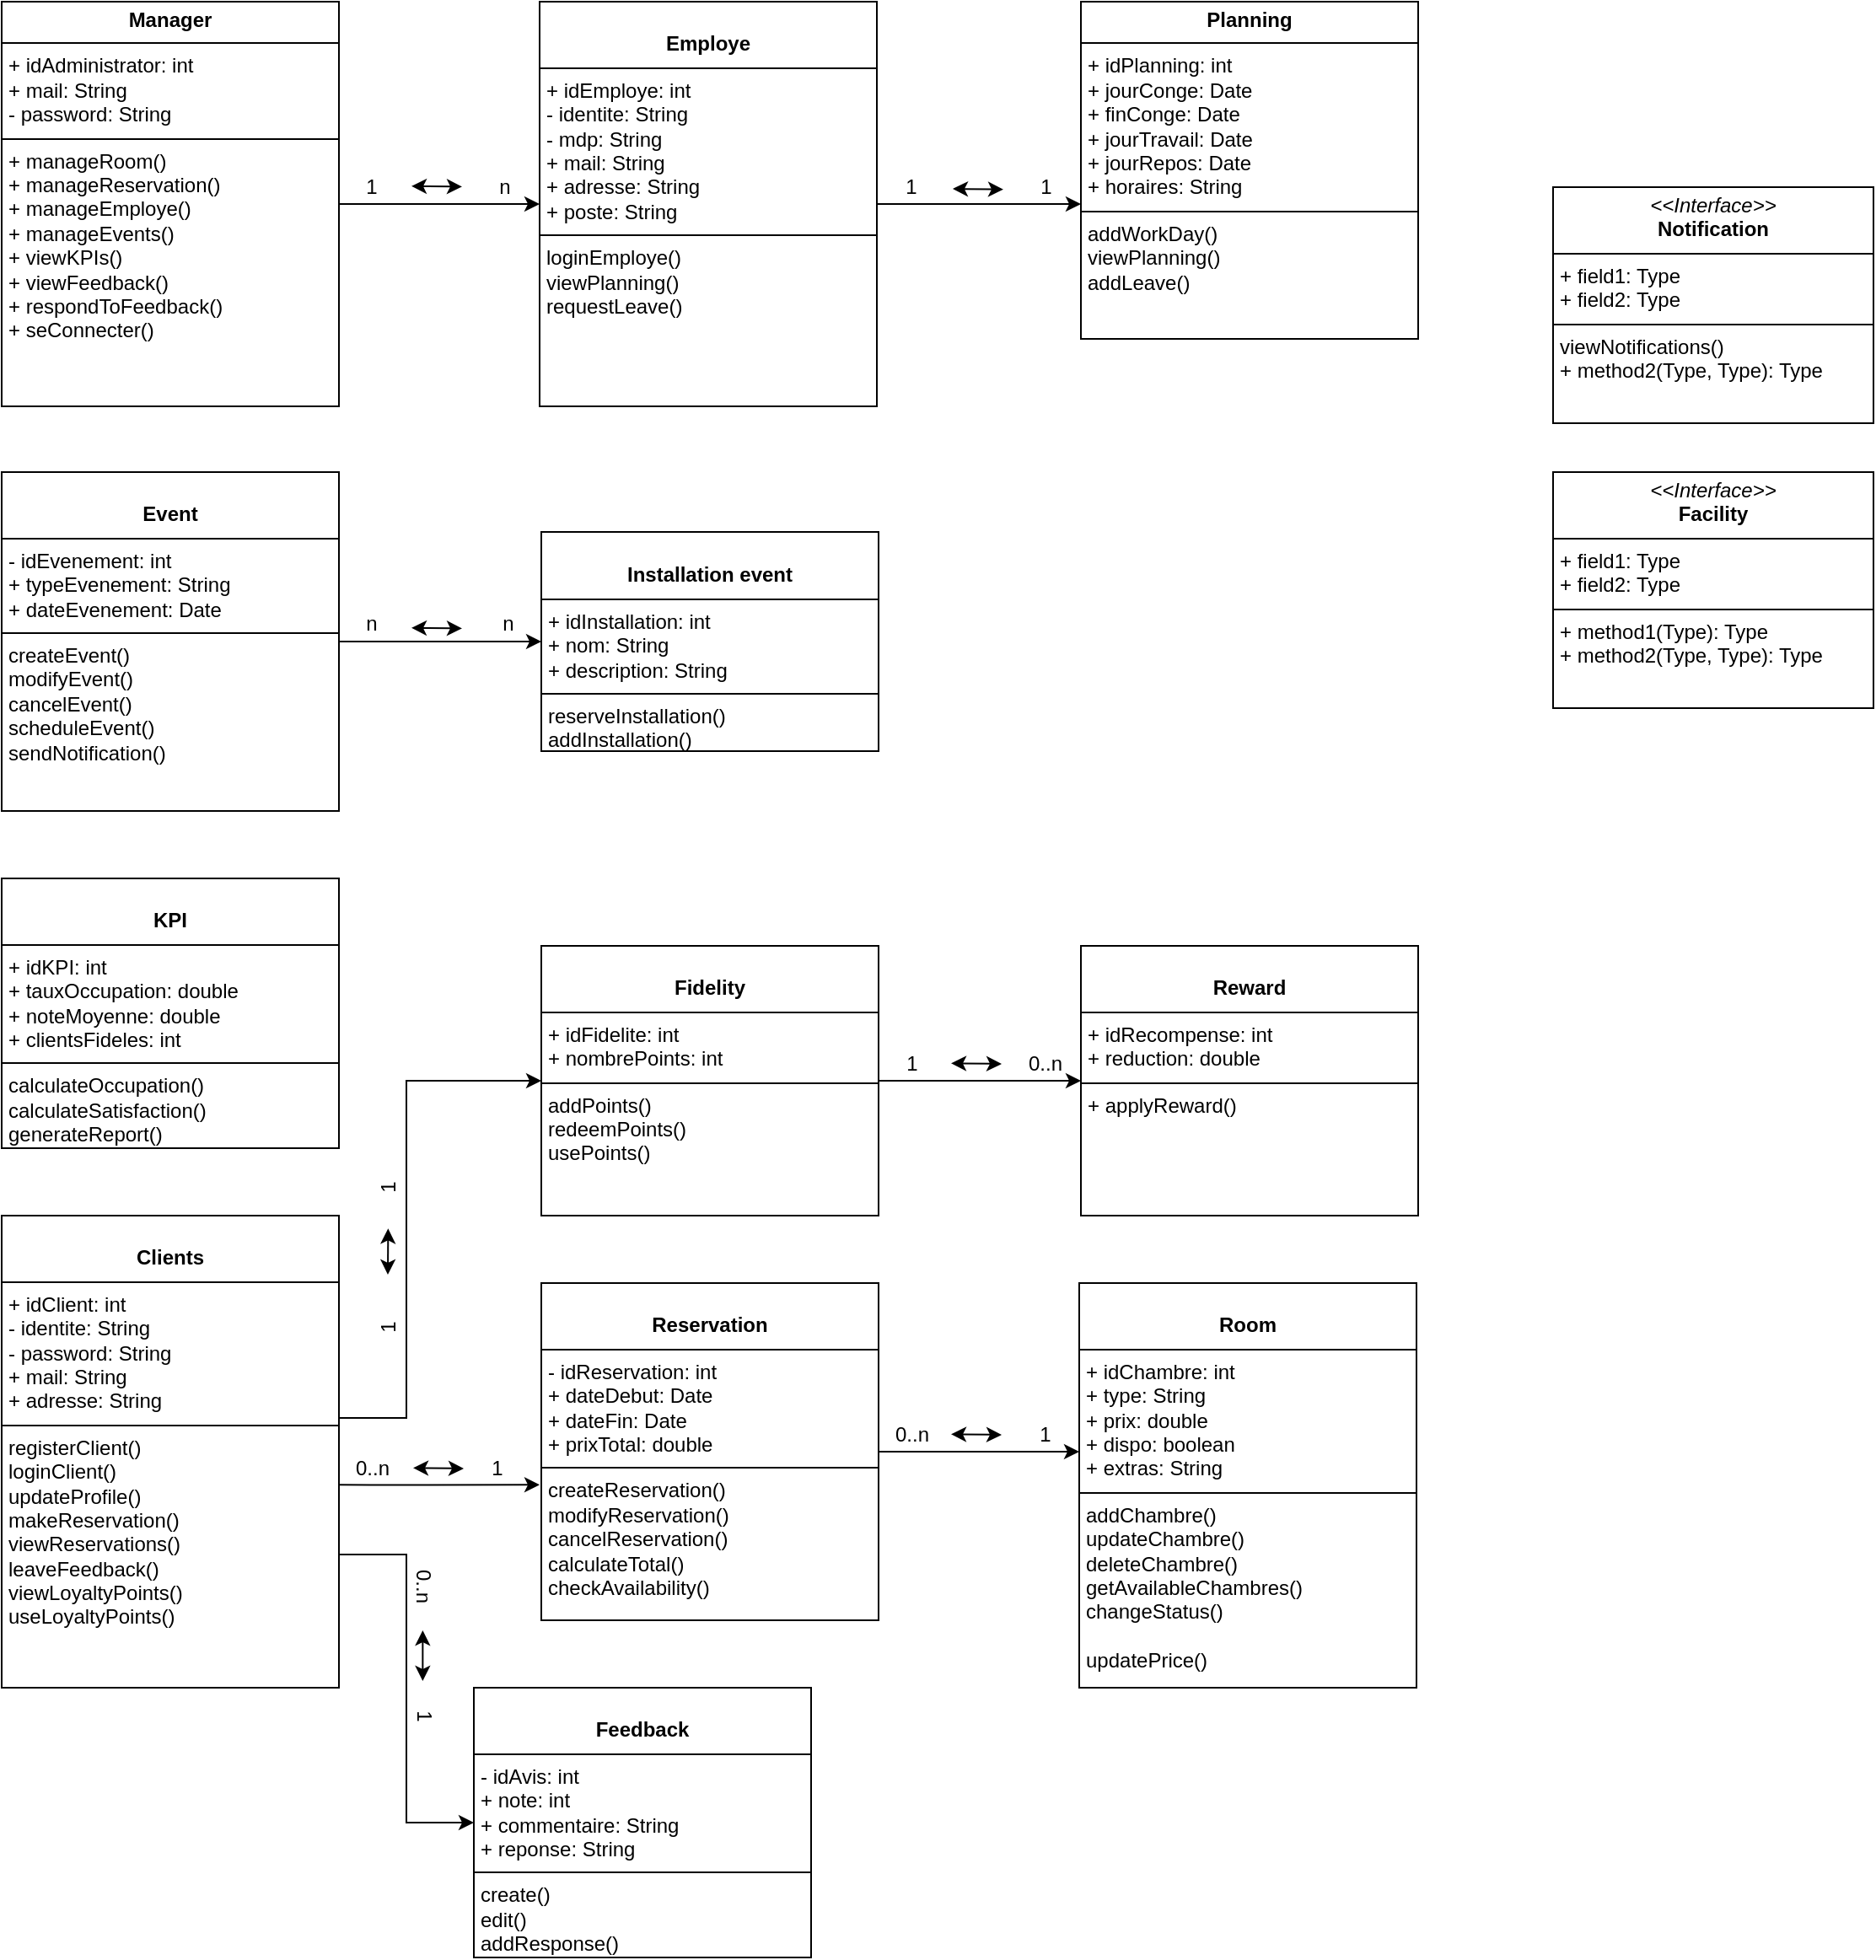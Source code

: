 <mxfile version="28.2.3">
  <diagram name="Сторінка-1" id="E3r3hzJTQNsOUHttEKXV">
    <mxGraphModel dx="2692" dy="1122" grid="1" gridSize="10" guides="1" tooltips="1" connect="1" arrows="1" fold="1" page="1" pageScale="1" pageWidth="1169" pageHeight="827" math="0" shadow="0">
      <root>
        <mxCell id="0" />
        <mxCell id="1" parent="0" />
        <mxCell id="elj1UtVELgHaL0RY3sIc-21" style="edgeStyle=orthogonalEdgeStyle;rounded=0;orthogonalLoop=1;jettySize=auto;html=1;entryX=0;entryY=0.5;entryDx=0;entryDy=0;exitX=0.99;exitY=0.718;exitDx=0;exitDy=0;exitPerimeter=0;" edge="1" parent="1" source="elj1UtVELgHaL0RY3sIc-2" target="elj1UtVELgHaL0RY3sIc-5">
          <mxGeometry relative="1" as="geometry" />
        </mxCell>
        <mxCell id="elj1UtVELgHaL0RY3sIc-22" style="edgeStyle=orthogonalEdgeStyle;rounded=0;orthogonalLoop=1;jettySize=auto;html=1;entryX=0;entryY=0.5;entryDx=0;entryDy=0;" edge="1" parent="1" source="elj1UtVELgHaL0RY3sIc-2" target="elj1UtVELgHaL0RY3sIc-10">
          <mxGeometry relative="1" as="geometry">
            <Array as="points">
              <mxPoint x="280" y="880" />
              <mxPoint x="280" y="680" />
            </Array>
          </mxGeometry>
        </mxCell>
        <mxCell id="elj1UtVELgHaL0RY3sIc-29" style="edgeStyle=orthogonalEdgeStyle;rounded=0;orthogonalLoop=1;jettySize=auto;html=1;entryX=0;entryY=0.5;entryDx=0;entryDy=0;" edge="1" parent="1">
          <mxGeometry relative="1" as="geometry">
            <mxPoint x="239" y="919.68" as="sourcePoint" />
            <mxPoint x="359" y="919.68" as="targetPoint" />
            <Array as="points">
              <mxPoint x="259" y="919.68" />
              <mxPoint x="259" y="919.68" />
            </Array>
          </mxGeometry>
        </mxCell>
        <mxCell id="elj1UtVELgHaL0RY3sIc-2" value="&lt;p style=&quot;margin:0px;margin-top:4px;text-align:center;&quot;&gt;&lt;br&gt;&lt;b&gt;Clients&lt;/b&gt;&lt;/p&gt;&lt;hr size=&quot;1&quot; style=&quot;border-style:solid;&quot;&gt;&lt;p style=&quot;margin:0px;margin-left:4px;&quot;&gt;+ idClient: int&lt;/p&gt;&lt;p style=&quot;margin:0px;margin-left:4px;&quot;&gt;- identite: String&lt;/p&gt;&lt;p style=&quot;margin:0px;margin-left:4px;&quot;&gt;- password: String&lt;/p&gt;&lt;p style=&quot;margin:0px;margin-left:4px;&quot;&gt;&lt;span style=&quot;background-color: transparent; color: light-dark(rgb(0, 0, 0), rgb(255, 255, 255));&quot;&gt;+ mail: String&lt;/span&gt;&lt;/p&gt;&lt;p style=&quot;margin:0px;margin-left:4px;&quot;&gt;+ adresse: String&lt;/p&gt;&lt;hr size=&quot;1&quot; style=&quot;border-style:solid;&quot;&gt;&lt;p style=&quot;margin:0px;margin-left:4px;&quot;&gt;register&lt;span style=&quot;background-color: transparent; color: light-dark(rgb(0, 0, 0), rgb(255, 255, 255));&quot;&gt;Client&lt;/span&gt;&lt;span style=&quot;background-color: transparent; color: light-dark(rgb(0, 0, 0), rgb(255, 255, 255));&quot;&gt;()&lt;/span&gt;&lt;/p&gt;&lt;p style=&quot;margin:0px;margin-left:4px;&quot;&gt;login&lt;span style=&quot;background-color: transparent; color: light-dark(rgb(0, 0, 0), rgb(255, 255, 255));&quot;&gt;Client&lt;/span&gt;&lt;span style=&quot;background-color: transparent; color: light-dark(rgb(0, 0, 0), rgb(255, 255, 255));&quot;&gt;()&lt;/span&gt;&lt;/p&gt;&lt;p style=&quot;margin:0px;margin-left:4px;&quot;&gt;updateProfile()&lt;/p&gt;&lt;p style=&quot;margin:0px;margin-left:4px;&quot;&gt;makeReservation()&amp;nbsp;&lt;/p&gt;&lt;p style=&quot;margin:0px;margin-left:4px;&quot;&gt;viewReservations()&lt;/p&gt;&lt;p style=&quot;margin:0px;margin-left:4px;&quot;&gt;leaveFeedback()&lt;/p&gt;&lt;p style=&quot;margin:0px;margin-left:4px;&quot;&gt;viewLoyaltyPoints()&lt;/p&gt;&lt;p style=&quot;margin:0px;margin-left:4px;&quot;&gt;&lt;span style=&quot;background-color: transparent; color: light-dark(rgb(0, 0, 0), rgb(255, 255, 255));&quot;&gt;useLoyaltyPoints()&amp;nbsp;&lt;/span&gt;&lt;/p&gt;" style="verticalAlign=top;align=left;overflow=fill;html=1;whiteSpace=wrap;" vertex="1" parent="1">
          <mxGeometry x="40" y="760" width="200" height="280" as="geometry" />
        </mxCell>
        <mxCell id="elj1UtVELgHaL0RY3sIc-17" value="" style="edgeStyle=orthogonalEdgeStyle;rounded=0;orthogonalLoop=1;jettySize=auto;html=1;" edge="1" parent="1" source="elj1UtVELgHaL0RY3sIc-3" target="elj1UtVELgHaL0RY3sIc-11">
          <mxGeometry relative="1" as="geometry">
            <Array as="points">
              <mxPoint x="670" y="160" />
              <mxPoint x="670" y="160" />
            </Array>
          </mxGeometry>
        </mxCell>
        <mxCell id="elj1UtVELgHaL0RY3sIc-3" value="&lt;p style=&quot;margin:0px;margin-top:4px;text-align:center;&quot;&gt;&lt;br&gt;&lt;b&gt;Employe&lt;/b&gt;&lt;/p&gt;&lt;hr size=&quot;1&quot; style=&quot;border-style:solid;&quot;&gt;&lt;p style=&quot;margin:0px;margin-left:4px;&quot;&gt;+ idEmploye: int&lt;/p&gt;&lt;p style=&quot;margin:0px;margin-left:4px;&quot;&gt;- identite: String&lt;/p&gt;&lt;p style=&quot;margin:0px;margin-left:4px;&quot;&gt;- mdp: String&lt;/p&gt;&lt;p style=&quot;margin:0px;margin-left:4px;&quot;&gt;&lt;span style=&quot;background-color: transparent; color: light-dark(rgb(0, 0, 0), rgb(255, 255, 255));&quot;&gt;+ mail: String&lt;/span&gt;&lt;/p&gt;&lt;p style=&quot;margin:0px;margin-left:4px;&quot;&gt;&lt;span style=&quot;background-color: transparent; color: light-dark(rgb(0, 0, 0), rgb(255, 255, 255));&quot;&gt;+ adresse: String&lt;/span&gt;&lt;/p&gt;&lt;p style=&quot;margin:0px;margin-left:4px;&quot;&gt;&lt;span style=&quot;background-color: transparent; color: light-dark(rgb(0, 0, 0), rgb(255, 255, 255));&quot;&gt;+ poste: String&lt;/span&gt;&lt;/p&gt;&lt;hr size=&quot;1&quot; style=&quot;border-style:solid;&quot;&gt;&lt;p style=&quot;margin:0px;margin-left:4px;&quot;&gt;&lt;span style=&quot;background-color: transparent; color: light-dark(rgb(0, 0, 0), rgb(255, 255, 255));&quot;&gt;login&lt;/span&gt;&lt;span style=&quot;background-color: transparent; color: light-dark(rgb(0, 0, 0), rgb(255, 255, 255)); text-align: center;&quot;&gt;Employe&lt;/span&gt;&lt;span style=&quot;background-color: transparent; color: light-dark(rgb(0, 0, 0), rgb(255, 255, 255));&quot;&gt;()&amp;nbsp;&lt;/span&gt;&lt;/p&gt;&lt;p style=&quot;margin:0px;margin-left:4px;&quot;&gt;viewPlanning()&lt;/p&gt;&lt;p style=&quot;margin:0px;margin-left:4px;&quot;&gt;requestLeave()&amp;nbsp;&lt;/p&gt;&lt;p style=&quot;margin:0px;margin-left:4px;&quot;&gt;&lt;br&gt;&lt;/p&gt;" style="verticalAlign=top;align=left;overflow=fill;html=1;whiteSpace=wrap;" vertex="1" parent="1">
          <mxGeometry x="359" y="40" width="200" height="240" as="geometry" />
        </mxCell>
        <mxCell id="elj1UtVELgHaL0RY3sIc-16" value="" style="edgeStyle=orthogonalEdgeStyle;rounded=0;orthogonalLoop=1;jettySize=auto;html=1;" edge="1" parent="1" source="elj1UtVELgHaL0RY3sIc-4" target="elj1UtVELgHaL0RY3sIc-3">
          <mxGeometry relative="1" as="geometry" />
        </mxCell>
        <mxCell id="elj1UtVELgHaL0RY3sIc-4" value="&lt;p style=&quot;margin:0px;margin-top:4px;text-align:center;&quot;&gt;&lt;b&gt;Manager&lt;/b&gt;&lt;/p&gt;&lt;hr size=&quot;1&quot; style=&quot;border-style:solid;&quot;&gt;&lt;p style=&quot;margin:0px;margin-left:4px;&quot;&gt;+ idAdministrator: int&lt;br&gt;+&amp;nbsp;&lt;span style=&quot;background-color: transparent;&quot;&gt;mail: String&lt;/span&gt;&lt;/p&gt;&lt;p style=&quot;margin:0px;margin-left:4px;&quot;&gt;&lt;span style=&quot;background-color: transparent; color: light-dark(rgb(0, 0, 0), rgb(255, 255, 255));&quot;&gt;- password: String&lt;/span&gt;&lt;/p&gt;&lt;hr size=&quot;1&quot; style=&quot;border-style:solid;&quot;&gt;&lt;p style=&quot;margin:0px;margin-left:4px;&quot;&gt;+ manageRoom()&lt;br&gt;+&amp;nbsp;&lt;span style=&quot;background-color: transparent; color: light-dark(rgb(0, 0, 0), rgb(255, 255, 255));&quot;&gt;manageReservation()&lt;/span&gt;&lt;/p&gt;&lt;p style=&quot;margin:0px;margin-left:4px;&quot;&gt;+ manageEmploye()&lt;span style=&quot;background-color: transparent; color: light-dark(rgb(0, 0, 0), rgb(255, 255, 255));&quot;&gt;&lt;/span&gt;&lt;/p&gt;&lt;p style=&quot;margin:0px;margin-left:4px;&quot;&gt;+ manageEvents()&amp;nbsp;&lt;/p&gt;&lt;p style=&quot;margin:0px;margin-left:4px;&quot;&gt;+ viewKPIs()&lt;/p&gt;&lt;p style=&quot;margin:0px;margin-left:4px;&quot;&gt;+ viewFeedback()&amp;nbsp;&lt;/p&gt;&lt;p style=&quot;margin:0px;margin-left:4px;&quot;&gt;+ respondToFeedback()&lt;/p&gt;&lt;p style=&quot;margin:0px;margin-left:4px;&quot;&gt;&lt;span style=&quot;background-color: transparent; color: light-dark(rgb(0, 0, 0), rgb(255, 255, 255));&quot;&gt;+ seConnecter()&lt;/span&gt;&lt;/p&gt;&lt;p style=&quot;margin:0px;margin-left:4px;&quot;&gt;&lt;br&gt;&lt;/p&gt;" style="verticalAlign=top;align=left;overflow=fill;html=1;whiteSpace=wrap;" vertex="1" parent="1">
          <mxGeometry x="40" y="40" width="200" height="240" as="geometry" />
        </mxCell>
        <mxCell id="elj1UtVELgHaL0RY3sIc-5" value="&lt;p style=&quot;margin:0px;margin-top:4px;text-align:center;&quot;&gt;&lt;br&gt;&lt;b&gt;Feedback&lt;/b&gt;&lt;/p&gt;&lt;hr size=&quot;1&quot; style=&quot;border-style:solid;&quot;&gt;&lt;p style=&quot;margin:0px;margin-left:4px;&quot;&gt;- idAvis: int&lt;/p&gt;&lt;p style=&quot;margin:0px;margin-left:4px;&quot;&gt;&lt;span style=&quot;background-color: transparent; color: light-dark(rgb(0, 0, 0), rgb(255, 255, 255));&quot;&gt;+ note: int&lt;/span&gt;&lt;/p&gt;&lt;p style=&quot;margin:0px;margin-left:4px;&quot;&gt;&lt;span style=&quot;background-color: transparent; color: light-dark(rgb(0, 0, 0), rgb(255, 255, 255));&quot;&gt;+ commentaire: String&lt;/span&gt;&lt;/p&gt;&lt;p style=&quot;margin:0px;margin-left:4px;&quot;&gt;&lt;span style=&quot;background-color: transparent; color: light-dark(rgb(0, 0, 0), rgb(255, 255, 255));&quot;&gt;+ reponse: String&lt;/span&gt;&lt;/p&gt;&lt;hr size=&quot;1&quot; style=&quot;border-style:solid;&quot;&gt;&lt;p style=&quot;margin:0px;margin-left:4px;&quot;&gt;create()&amp;nbsp;&lt;/p&gt;&lt;p style=&quot;margin:0px;margin-left:4px;&quot;&gt;edit()&amp;nbsp;&lt;/p&gt;&lt;p style=&quot;margin:0px;margin-left:4px;&quot;&gt;addResponse()&amp;nbsp;&lt;/p&gt;" style="verticalAlign=top;align=left;overflow=fill;html=1;whiteSpace=wrap;" vertex="1" parent="1">
          <mxGeometry x="320" y="1040" width="200" height="160" as="geometry" />
        </mxCell>
        <mxCell id="elj1UtVELgHaL0RY3sIc-23" value="" style="edgeStyle=orthogonalEdgeStyle;rounded=0;orthogonalLoop=1;jettySize=auto;html=1;" edge="1" parent="1" source="elj1UtVELgHaL0RY3sIc-6" target="elj1UtVELgHaL0RY3sIc-8">
          <mxGeometry relative="1" as="geometry">
            <Array as="points">
              <mxPoint x="550" y="920" />
              <mxPoint x="550" y="920" />
            </Array>
          </mxGeometry>
        </mxCell>
        <mxCell id="elj1UtVELgHaL0RY3sIc-6" value="&lt;p style=&quot;margin:0px;margin-top:4px;text-align:center;&quot;&gt;&lt;br&gt;&lt;b&gt;Reservation&lt;/b&gt;&lt;/p&gt;&lt;hr size=&quot;1&quot; style=&quot;border-style:solid;&quot;&gt;&lt;p style=&quot;margin:0px;margin-left:4px;&quot;&gt;- idReservation: int&lt;/p&gt;&lt;p style=&quot;margin:0px;margin-left:4px;&quot;&gt;+ dateDebut: Date&lt;/p&gt;&lt;p style=&quot;margin:0px;margin-left:4px;&quot;&gt;&lt;span style=&quot;background-color: transparent; color: light-dark(rgb(0, 0, 0), rgb(255, 255, 255));&quot;&gt;+ dateFin: Date&lt;/span&gt;&lt;/p&gt;&lt;p style=&quot;margin:0px;margin-left:4px;&quot;&gt;&lt;span style=&quot;background-color: transparent; color: light-dark(rgb(0, 0, 0), rgb(255, 255, 255));&quot;&gt;+ prixTotal: double&lt;/span&gt;&lt;/p&gt;&lt;hr size=&quot;1&quot; style=&quot;border-style:solid;&quot;&gt;&lt;p style=&quot;margin:0px;margin-left:4px;&quot;&gt;createReservation()&lt;/p&gt;&lt;p style=&quot;margin:0px;margin-left:4px;&quot;&gt;&lt;span style=&quot;background-color: transparent; color: light-dark(rgb(0, 0, 0), rgb(255, 255, 255));&quot;&gt;modify&lt;/span&gt;&lt;span style=&quot;background-color: transparent;&quot;&gt;Reservation&lt;/span&gt;&lt;span style=&quot;background-color: transparent; color: light-dark(rgb(0, 0, 0), rgb(255, 255, 255));&quot;&gt;()&lt;/span&gt;&lt;/p&gt;&lt;p style=&quot;margin:0px;margin-left:4px;&quot;&gt;cancelReservation()&lt;/p&gt;&lt;p style=&quot;margin:0px;margin-left:4px;&quot;&gt;calculateTotal()&amp;nbsp;&lt;/p&gt;&lt;p style=&quot;margin:0px;margin-left:4px;&quot;&gt;checkAvailability()&lt;/p&gt;" style="verticalAlign=top;align=left;overflow=fill;html=1;whiteSpace=wrap;" vertex="1" parent="1">
          <mxGeometry x="360" y="800" width="200" height="200" as="geometry" />
        </mxCell>
        <mxCell id="elj1UtVELgHaL0RY3sIc-18" value="" style="edgeStyle=orthogonalEdgeStyle;rounded=0;orthogonalLoop=1;jettySize=auto;html=1;" edge="1" parent="1" source="elj1UtVELgHaL0RY3sIc-7" target="elj1UtVELgHaL0RY3sIc-14">
          <mxGeometry relative="1" as="geometry" />
        </mxCell>
        <mxCell id="elj1UtVELgHaL0RY3sIc-7" value="&lt;p style=&quot;margin:0px;margin-top:4px;text-align:center;&quot;&gt;&lt;br&gt;&lt;b&gt;Event&lt;/b&gt;&lt;/p&gt;&lt;hr size=&quot;1&quot; style=&quot;border-style:solid;&quot;&gt;&lt;p style=&quot;margin:0px;margin-left:4px;&quot;&gt;- idEvenement: int&lt;/p&gt;&lt;p style=&quot;margin:0px;margin-left:4px;&quot;&gt;+ typeEvenement: String&lt;/p&gt;&lt;p style=&quot;margin:0px;margin-left:4px;&quot;&gt;&lt;span style=&quot;background-color: transparent; color: light-dark(rgb(0, 0, 0), rgb(255, 255, 255));&quot;&gt;+ dateEvenement: Date&lt;/span&gt;&lt;/p&gt;&lt;hr size=&quot;1&quot; style=&quot;border-style:solid;&quot;&gt;&lt;p style=&quot;margin:0px;margin-left:4px;&quot;&gt;createEvent()&amp;nbsp;&lt;/p&gt;&lt;p style=&quot;margin:0px;margin-left:4px;&quot;&gt;modifyEvent()&amp;nbsp;&lt;/p&gt;&lt;p style=&quot;margin:0px;margin-left:4px;&quot;&gt;cancelEvent()&amp;nbsp;&lt;/p&gt;&lt;p style=&quot;margin:0px;margin-left:4px;&quot;&gt;scheduleEvent()&lt;/p&gt;&lt;p style=&quot;margin:0px;margin-left:4px;&quot;&gt;sendNotification()&lt;/p&gt;" style="verticalAlign=top;align=left;overflow=fill;html=1;whiteSpace=wrap;" vertex="1" parent="1">
          <mxGeometry x="40" y="319" width="200" height="201" as="geometry" />
        </mxCell>
        <mxCell id="elj1UtVELgHaL0RY3sIc-8" value="&lt;p style=&quot;margin:0px;margin-top:4px;text-align:center;&quot;&gt;&lt;br&gt;&lt;b&gt;Room&lt;/b&gt;&lt;/p&gt;&lt;hr size=&quot;1&quot; style=&quot;border-style:solid;&quot;&gt;&lt;p style=&quot;margin:0px;margin-left:4px;&quot;&gt;+ idChambre: int&lt;/p&gt;&lt;p style=&quot;margin:0px;margin-left:4px;&quot;&gt;+ type: String&lt;/p&gt;&lt;p style=&quot;margin:0px;margin-left:4px;&quot;&gt;+ prix: double&lt;/p&gt;&lt;p style=&quot;margin:0px;margin-left:4px;&quot;&gt;+ dispo: boolean&lt;/p&gt;&lt;p style=&quot;margin:0px;margin-left:4px;&quot;&gt;+ extras: String&lt;/p&gt;&lt;hr size=&quot;1&quot; style=&quot;border-style:solid;&quot;&gt;&lt;p style=&quot;margin:0px;margin-left:4px;&quot;&gt;addChambre()&lt;/p&gt;&lt;p style=&quot;margin:0px;margin-left:4px;&quot;&gt;updateChambre()&lt;/p&gt;&lt;p style=&quot;margin:0px;margin-left:4px;&quot;&gt;deleteChambre()&lt;/p&gt;&lt;p style=&quot;margin:0px;margin-left:4px;&quot;&gt;getAvailableChambres()&lt;/p&gt;&lt;p style=&quot;margin:0px;margin-left:4px;&quot;&gt;changeStatus()&lt;/p&gt;&lt;p style=&quot;margin:0px;margin-left:4px;&quot;&gt;&lt;br&gt;&lt;/p&gt;&lt;p style=&quot;margin:0px;margin-left:4px;&quot;&gt;&lt;span style=&quot;background-color: transparent; color: light-dark(rgb(0, 0, 0), rgb(255, 255, 255));&quot;&gt;updatePrice()&amp;nbsp;&lt;/span&gt;&lt;/p&gt;" style="verticalAlign=top;align=left;overflow=fill;html=1;whiteSpace=wrap;" vertex="1" parent="1">
          <mxGeometry x="679" y="800" width="200" height="240" as="geometry" />
        </mxCell>
        <mxCell id="elj1UtVELgHaL0RY3sIc-9" value="&lt;p style=&quot;margin:0px;margin-top:4px;text-align:center;&quot;&gt;&lt;i&gt;&amp;lt;&amp;lt;Interface&amp;gt;&amp;gt;&lt;/i&gt;&lt;br&gt;&lt;b&gt;Facility&lt;/b&gt;&lt;/p&gt;&lt;hr size=&quot;1&quot; style=&quot;border-style:solid;&quot;&gt;&lt;p style=&quot;margin:0px;margin-left:4px;&quot;&gt;+ field1: Type&lt;br&gt;+ field2: Type&lt;/p&gt;&lt;hr size=&quot;1&quot; style=&quot;border-style:solid;&quot;&gt;&lt;p style=&quot;margin:0px;margin-left:4px;&quot;&gt;+ method1(Type): Type&lt;br&gt;+ method2(Type, Type): Type&lt;/p&gt;" style="verticalAlign=top;align=left;overflow=fill;html=1;whiteSpace=wrap;" vertex="1" parent="1">
          <mxGeometry x="960" y="319" width="190" height="140" as="geometry" />
        </mxCell>
        <mxCell id="elj1UtVELgHaL0RY3sIc-24" value="" style="edgeStyle=orthogonalEdgeStyle;rounded=0;orthogonalLoop=1;jettySize=auto;html=1;" edge="1" parent="1" source="elj1UtVELgHaL0RY3sIc-10" target="elj1UtVELgHaL0RY3sIc-13">
          <mxGeometry relative="1" as="geometry" />
        </mxCell>
        <mxCell id="elj1UtVELgHaL0RY3sIc-10" value="&lt;p style=&quot;margin:0px;margin-top:4px;text-align:center;&quot;&gt;&lt;br&gt;&lt;b&gt;Fidelity&lt;/b&gt;&lt;/p&gt;&lt;hr size=&quot;1&quot; style=&quot;border-style:solid;&quot;&gt;&lt;p style=&quot;margin:0px;margin-left:4px;&quot;&gt;+ idFidelite: int&lt;/p&gt;&lt;p style=&quot;margin:0px;margin-left:4px;&quot;&gt;&lt;span style=&quot;background-color: transparent; color: light-dark(rgb(0, 0, 0), rgb(255, 255, 255));&quot;&gt;+ nombrePoints: int&lt;/span&gt;&lt;/p&gt;&lt;hr size=&quot;1&quot; style=&quot;border-style:solid;&quot;&gt;&lt;p style=&quot;margin:0px;margin-left:4px;&quot;&gt;addPoints()&lt;/p&gt;&lt;p style=&quot;margin:0px;margin-left:4px;&quot;&gt;redeemPoints()&amp;nbsp;&lt;/p&gt;&lt;p style=&quot;margin:0px;margin-left:4px;&quot;&gt;usePoints()&lt;/p&gt;" style="verticalAlign=top;align=left;overflow=fill;html=1;whiteSpace=wrap;" vertex="1" parent="1">
          <mxGeometry x="360" y="600" width="200" height="160" as="geometry" />
        </mxCell>
        <mxCell id="elj1UtVELgHaL0RY3sIc-11" value="&lt;p style=&quot;margin:0px;margin-top:4px;text-align:center;&quot;&gt;&lt;b&gt;Planning&lt;/b&gt;&lt;/p&gt;&lt;hr size=&quot;1&quot; style=&quot;border-style:solid;&quot;&gt;&lt;p style=&quot;margin:0px;margin-left:4px;&quot;&gt;+ idPlanning: int&lt;/p&gt;&lt;p style=&quot;margin:0px;margin-left:4px;&quot;&gt;&lt;span style=&quot;background-color: transparent; color: light-dark(rgb(0, 0, 0), rgb(255, 255, 255));&quot;&gt;+ jourConge: Date&lt;/span&gt;&lt;/p&gt;&lt;p style=&quot;margin:0px;margin-left:4px;&quot;&gt;&lt;span style=&quot;background-color: transparent; color: light-dark(rgb(0, 0, 0), rgb(255, 255, 255));&quot;&gt;+ finConge: Date&lt;/span&gt;&lt;/p&gt;&lt;p style=&quot;margin:0px;margin-left:4px;&quot;&gt;&lt;span style=&quot;background-color: transparent; color: light-dark(rgb(0, 0, 0), rgb(255, 255, 255));&quot;&gt;+ jourTravail: Date&lt;/span&gt;&lt;/p&gt;&lt;p style=&quot;margin:0px;margin-left:4px;&quot;&gt;&lt;span style=&quot;background-color: transparent; color: light-dark(rgb(0, 0, 0), rgb(255, 255, 255));&quot;&gt;+ jourRepos: Date&lt;/span&gt;&lt;/p&gt;&lt;p style=&quot;margin:0px;margin-left:4px;&quot;&gt;&lt;span style=&quot;background-color: transparent; color: light-dark(rgb(0, 0, 0), rgb(255, 255, 255));&quot;&gt;+ horaires: String&lt;/span&gt;&lt;/p&gt;&lt;hr size=&quot;1&quot; style=&quot;border-style:solid;&quot;&gt;&lt;p style=&quot;margin:0px;margin-left:4px;&quot;&gt;addWorkDay()&amp;nbsp;&lt;/p&gt;&lt;p style=&quot;margin:0px;margin-left:4px;&quot;&gt;viewPlanning()&lt;/p&gt;&lt;p style=&quot;margin:0px;margin-left:4px;&quot;&gt;&lt;span style=&quot;background-color: transparent; color: light-dark(rgb(0, 0, 0), rgb(255, 255, 255));&quot;&gt;addLeave()&amp;nbsp;&lt;/span&gt;&amp;nbsp;&lt;/p&gt;" style="verticalAlign=top;align=left;overflow=fill;html=1;whiteSpace=wrap;" vertex="1" parent="1">
          <mxGeometry x="680" y="40" width="200" height="200" as="geometry" />
        </mxCell>
        <mxCell id="elj1UtVELgHaL0RY3sIc-12" value="&lt;p style=&quot;margin:0px;margin-top:4px;text-align:center;&quot;&gt;&lt;br&gt;&lt;b&gt;KPI&lt;/b&gt;&lt;/p&gt;&lt;hr size=&quot;1&quot; style=&quot;border-style:solid;&quot;&gt;&lt;p style=&quot;margin:0px;margin-left:4px;&quot;&gt;+ idKPI: int&lt;/p&gt;&lt;p style=&quot;margin:0px;margin-left:4px;&quot;&gt;&lt;span style=&quot;background-color: transparent; color: light-dark(rgb(0, 0, 0), rgb(255, 255, 255));&quot;&gt;+ tauxOccupation: double&lt;/span&gt;&lt;/p&gt;&lt;p style=&quot;margin:0px;margin-left:4px;&quot;&gt;&lt;span style=&quot;background-color: transparent; color: light-dark(rgb(0, 0, 0), rgb(255, 255, 255));&quot;&gt;+ noteMoyenne: double&lt;/span&gt;&lt;/p&gt;&lt;p style=&quot;margin:0px;margin-left:4px;&quot;&gt;&lt;span style=&quot;background-color: transparent; color: light-dark(rgb(0, 0, 0), rgb(255, 255, 255));&quot;&gt;+ clientsFideles: int&lt;/span&gt;&lt;/p&gt;&lt;hr size=&quot;1&quot; style=&quot;border-style:solid;&quot;&gt;&lt;p style=&quot;margin:0px;margin-left:4px;&quot;&gt;calculateOccupation()&lt;/p&gt;&lt;p style=&quot;margin:0px;margin-left:4px;&quot;&gt;calculateSatisfaction()&amp;nbsp;&lt;/p&gt;&lt;p style=&quot;margin:0px;margin-left:4px;&quot;&gt;generateReport()&amp;nbsp;&lt;/p&gt;" style="verticalAlign=top;align=left;overflow=fill;html=1;whiteSpace=wrap;" vertex="1" parent="1">
          <mxGeometry x="40" y="560" width="200" height="160" as="geometry" />
        </mxCell>
        <mxCell id="elj1UtVELgHaL0RY3sIc-13" value="&lt;p style=&quot;margin:0px;margin-top:4px;text-align:center;&quot;&gt;&lt;br&gt;&lt;b&gt;Reward&lt;/b&gt;&lt;/p&gt;&lt;hr size=&quot;1&quot; style=&quot;border-style:solid;&quot;&gt;&lt;p style=&quot;margin:0px;margin-left:4px;&quot;&gt;+ idRecompense: int&lt;/p&gt;&lt;p style=&quot;margin:0px;margin-left:4px;&quot;&gt;&lt;span style=&quot;background-color: transparent; color: light-dark(rgb(0, 0, 0), rgb(255, 255, 255));&quot;&gt;+ reduction: double&lt;/span&gt;&lt;/p&gt;&lt;hr size=&quot;1&quot; style=&quot;border-style:solid;&quot;&gt;&lt;p style=&quot;margin:0px;margin-left:4px;&quot;&gt;+&amp;nbsp;&lt;span style=&quot;background-color: transparent;&quot;&gt;applyReward()&amp;nbsp;&lt;/span&gt;&lt;/p&gt;" style="verticalAlign=top;align=left;overflow=fill;html=1;whiteSpace=wrap;" vertex="1" parent="1">
          <mxGeometry x="680" y="600" width="200" height="160" as="geometry" />
        </mxCell>
        <mxCell id="elj1UtVELgHaL0RY3sIc-14" value="&lt;p style=&quot;margin:0px;margin-top:4px;text-align:center;&quot;&gt;&lt;br&gt;&lt;b&gt;Installation event&lt;/b&gt;&lt;/p&gt;&lt;hr size=&quot;1&quot; style=&quot;border-style:solid;&quot;&gt;&lt;p style=&quot;margin:0px;margin-left:4px;&quot;&gt;+ idInstallation: int&lt;/p&gt;&lt;p style=&quot;margin:0px;margin-left:4px;&quot;&gt;+ nom: String&lt;/p&gt;&lt;p style=&quot;margin:0px;margin-left:4px;&quot;&gt;&lt;span style=&quot;background-color: transparent; color: light-dark(rgb(0, 0, 0), rgb(255, 255, 255));&quot;&gt;+ description: String&lt;/span&gt;&lt;/p&gt;&lt;hr size=&quot;1&quot; style=&quot;border-style:solid;&quot;&gt;&lt;p style=&quot;margin:0px;margin-left:4px;&quot;&gt;reserveInstallation()&amp;nbsp;&lt;/p&gt;&lt;p style=&quot;margin:0px;margin-left:4px;&quot;&gt;addInstallation()&lt;/p&gt;" style="verticalAlign=top;align=left;overflow=fill;html=1;whiteSpace=wrap;" vertex="1" parent="1">
          <mxGeometry x="360" y="354.5" width="200" height="130" as="geometry" />
        </mxCell>
        <mxCell id="elj1UtVELgHaL0RY3sIc-15" value="&lt;p style=&quot;margin:0px;margin-top:4px;text-align:center;&quot;&gt;&lt;i&gt;&amp;lt;&amp;lt;Interface&amp;gt;&amp;gt;&lt;/i&gt;&lt;br&gt;&lt;b&gt;Notification&lt;/b&gt;&lt;/p&gt;&lt;hr size=&quot;1&quot; style=&quot;border-style:solid;&quot;&gt;&lt;p style=&quot;margin:0px;margin-left:4px;&quot;&gt;+ field1: Type&lt;br&gt;+ field2: Type&lt;/p&gt;&lt;hr size=&quot;1&quot; style=&quot;border-style:solid;&quot;&gt;&lt;p style=&quot;margin:0px;margin-left:4px;&quot;&gt;&lt;span style=&quot;background-color: transparent; color: light-dark(rgb(0, 0, 0), rgb(255, 255, 255));&quot;&gt;viewNotifications()&lt;/span&gt;&lt;/p&gt;&lt;p style=&quot;margin:0px;margin-left:4px;&quot;&gt;+ method2(Type, Type): Type&lt;/p&gt;" style="verticalAlign=top;align=left;overflow=fill;html=1;whiteSpace=wrap;" vertex="1" parent="1">
          <mxGeometry x="960" y="150" width="190" height="140" as="geometry" />
        </mxCell>
        <mxCell id="elj1UtVELgHaL0RY3sIc-28" value="0..n" style="text;html=1;align=center;verticalAlign=middle;whiteSpace=wrap;rounded=0;" vertex="1" parent="1">
          <mxGeometry x="639" y="660" width="40" height="20" as="geometry" />
        </mxCell>
        <mxCell id="elj1UtVELgHaL0RY3sIc-32" value="0..n" style="text;html=1;align=center;verticalAlign=middle;whiteSpace=wrap;rounded=0;" vertex="1" parent="1">
          <mxGeometry x="560" y="880" width="40" height="20" as="geometry" />
        </mxCell>
        <mxCell id="elj1UtVELgHaL0RY3sIc-33" value="1" style="text;html=1;align=center;verticalAlign=middle;whiteSpace=wrap;rounded=0;" vertex="1" parent="1">
          <mxGeometry x="639" y="880" width="40" height="20" as="geometry" />
        </mxCell>
        <mxCell id="elj1UtVELgHaL0RY3sIc-34" value="1" style="text;html=1;align=center;verticalAlign=middle;whiteSpace=wrap;rounded=0;" vertex="1" parent="1">
          <mxGeometry x="560" y="660" width="40" height="20" as="geometry" />
        </mxCell>
        <mxCell id="elj1UtVELgHaL0RY3sIc-35" value="n" style="text;html=1;align=center;verticalAlign=middle;whiteSpace=wrap;rounded=0;" vertex="1" parent="1">
          <mxGeometry x="239" y="399" width="41" height="20" as="geometry" />
        </mxCell>
        <mxCell id="elj1UtVELgHaL0RY3sIc-36" value="1" style="text;html=1;align=center;verticalAlign=middle;whiteSpace=wrap;rounded=0;rotation=90;" vertex="1" parent="1">
          <mxGeometry x="270" y="1047" width="41" height="20" as="geometry" />
        </mxCell>
        <mxCell id="elj1UtVELgHaL0RY3sIc-37" value="0..n" style="text;html=1;align=center;verticalAlign=middle;whiteSpace=wrap;rounded=0;" vertex="1" parent="1">
          <mxGeometry x="240" y="900" width="40" height="20" as="geometry" />
        </mxCell>
        <mxCell id="elj1UtVELgHaL0RY3sIc-38" value="1" style="text;html=1;align=center;verticalAlign=middle;whiteSpace=wrap;rounded=0;" vertex="1" parent="1">
          <mxGeometry x="309" y="900" width="50" height="20" as="geometry" />
        </mxCell>
        <mxCell id="elj1UtVELgHaL0RY3sIc-39" value="0..n" style="text;html=1;align=center;verticalAlign=middle;whiteSpace=wrap;rounded=0;rotation=90;" vertex="1" parent="1">
          <mxGeometry x="270" y="970" width="40" height="20" as="geometry" />
        </mxCell>
        <mxCell id="elj1UtVELgHaL0RY3sIc-40" value="" style="endArrow=classic;startArrow=classic;html=1;rounded=0;" edge="1" parent="1">
          <mxGeometry width="50" height="50" relative="1" as="geometry">
            <mxPoint x="314" y="910" as="sourcePoint" />
            <mxPoint x="284" y="909.68" as="targetPoint" />
          </mxGeometry>
        </mxCell>
        <mxCell id="elj1UtVELgHaL0RY3sIc-42" value="" style="endArrow=classic;startArrow=classic;html=1;rounded=0;" edge="1" parent="1">
          <mxGeometry width="50" height="50" relative="1" as="geometry">
            <mxPoint x="313" y="411.73" as="sourcePoint" />
            <mxPoint x="283" y="411.41" as="targetPoint" />
          </mxGeometry>
        </mxCell>
        <mxCell id="elj1UtVELgHaL0RY3sIc-43" value="" style="endArrow=classic;startArrow=classic;html=1;rounded=0;" edge="1" parent="1">
          <mxGeometry width="50" height="50" relative="1" as="geometry">
            <mxPoint x="313" y="149.73" as="sourcePoint" />
            <mxPoint x="283" y="149.41" as="targetPoint" />
          </mxGeometry>
        </mxCell>
        <mxCell id="elj1UtVELgHaL0RY3sIc-44" value="" style="endArrow=classic;startArrow=classic;html=1;rounded=0;" edge="1" parent="1">
          <mxGeometry width="50" height="50" relative="1" as="geometry">
            <mxPoint x="633" y="670.0" as="sourcePoint" />
            <mxPoint x="603" y="669.68" as="targetPoint" />
          </mxGeometry>
        </mxCell>
        <mxCell id="elj1UtVELgHaL0RY3sIc-46" value="" style="endArrow=classic;startArrow=classic;html=1;rounded=0;" edge="1" parent="1">
          <mxGeometry width="50" height="50" relative="1" as="geometry">
            <mxPoint x="634" y="151.32" as="sourcePoint" />
            <mxPoint x="604" y="151" as="targetPoint" />
          </mxGeometry>
        </mxCell>
        <mxCell id="elj1UtVELgHaL0RY3sIc-47" value="" style="endArrow=classic;startArrow=classic;html=1;rounded=0;" edge="1" parent="1">
          <mxGeometry width="50" height="50" relative="1" as="geometry">
            <mxPoint x="633" y="890.0" as="sourcePoint" />
            <mxPoint x="603" y="889.68" as="targetPoint" />
          </mxGeometry>
        </mxCell>
        <mxCell id="elj1UtVELgHaL0RY3sIc-48" value="" style="endArrow=classic;startArrow=classic;html=1;rounded=0;" edge="1" parent="1">
          <mxGeometry width="50" height="50" relative="1" as="geometry">
            <mxPoint x="269" y="795" as="sourcePoint" />
            <mxPoint x="269.18" y="767.68" as="targetPoint" />
          </mxGeometry>
        </mxCell>
        <mxCell id="elj1UtVELgHaL0RY3sIc-49" value="" style="endArrow=classic;startArrow=classic;html=1;rounded=0;" edge="1" parent="1">
          <mxGeometry width="50" height="50" relative="1" as="geometry">
            <mxPoint x="289.68" y="1036" as="sourcePoint" />
            <mxPoint x="289.68" y="1006" as="targetPoint" />
          </mxGeometry>
        </mxCell>
        <mxCell id="elj1UtVELgHaL0RY3sIc-51" value="1" style="text;html=1;align=center;verticalAlign=middle;whiteSpace=wrap;rounded=0;rotation=270;" vertex="1" parent="1">
          <mxGeometry x="249" y="816" width="41" height="20" as="geometry" />
        </mxCell>
        <mxCell id="elj1UtVELgHaL0RY3sIc-52" value="1" style="text;html=1;align=center;verticalAlign=middle;whiteSpace=wrap;rounded=0;" vertex="1" parent="1">
          <mxGeometry x="239" y="140" width="41" height="20" as="geometry" />
        </mxCell>
        <mxCell id="elj1UtVELgHaL0RY3sIc-53" value="1" style="text;html=1;align=center;verticalAlign=middle;whiteSpace=wrap;rounded=0;rotation=270;" vertex="1" parent="1">
          <mxGeometry x="249" y="733" width="41" height="20" as="geometry" />
        </mxCell>
        <mxCell id="elj1UtVELgHaL0RY3sIc-54" value="n" style="text;html=1;align=center;verticalAlign=middle;whiteSpace=wrap;rounded=0;" vertex="1" parent="1">
          <mxGeometry x="320" y="399" width="41" height="20" as="geometry" />
        </mxCell>
        <mxCell id="elj1UtVELgHaL0RY3sIc-55" value="n" style="text;html=1;align=center;verticalAlign=middle;whiteSpace=wrap;rounded=0;" vertex="1" parent="1">
          <mxGeometry x="318" y="140" width="41" height="20" as="geometry" />
        </mxCell>
        <mxCell id="elj1UtVELgHaL0RY3sIc-57" value="1" style="text;html=1;align=center;verticalAlign=middle;whiteSpace=wrap;rounded=0;" vertex="1" parent="1">
          <mxGeometry x="559" y="140" width="41" height="20" as="geometry" />
        </mxCell>
        <mxCell id="elj1UtVELgHaL0RY3sIc-58" value="1" style="text;html=1;align=center;verticalAlign=middle;whiteSpace=wrap;rounded=0;" vertex="1" parent="1">
          <mxGeometry x="639" y="140" width="41" height="20" as="geometry" />
        </mxCell>
      </root>
    </mxGraphModel>
  </diagram>
</mxfile>
